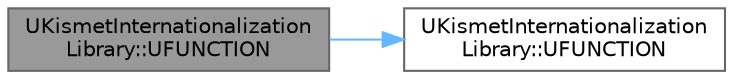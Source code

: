 digraph "UKismetInternationalizationLibrary::UFUNCTION"
{
 // INTERACTIVE_SVG=YES
 // LATEX_PDF_SIZE
  bgcolor="transparent";
  edge [fontname=Helvetica,fontsize=10,labelfontname=Helvetica,labelfontsize=10];
  node [fontname=Helvetica,fontsize=10,shape=box,height=0.2,width=0.4];
  rankdir="LR";
  Node1 [id="Node000001",label="UKismetInternationalization\lLibrary::UFUNCTION",height=0.2,width=0.4,color="gray40", fillcolor="grey60", style="filled", fontcolor="black",tooltip="Get the given asset group category culture."];
  Node1 -> Node2 [id="edge1_Node000001_Node000002",color="steelblue1",style="solid",tooltip=" "];
  Node2 [id="Node000002",label="UKismetInternationalization\lLibrary::UFUNCTION",height=0.2,width=0.4,color="grey40", fillcolor="white", style="filled",URL="$d7/ddc/classUKismetInternationalizationLibrary.html#ae37ff73d1cae534e7cac4da83eb86636",tooltip="Set the current culture."];
}
